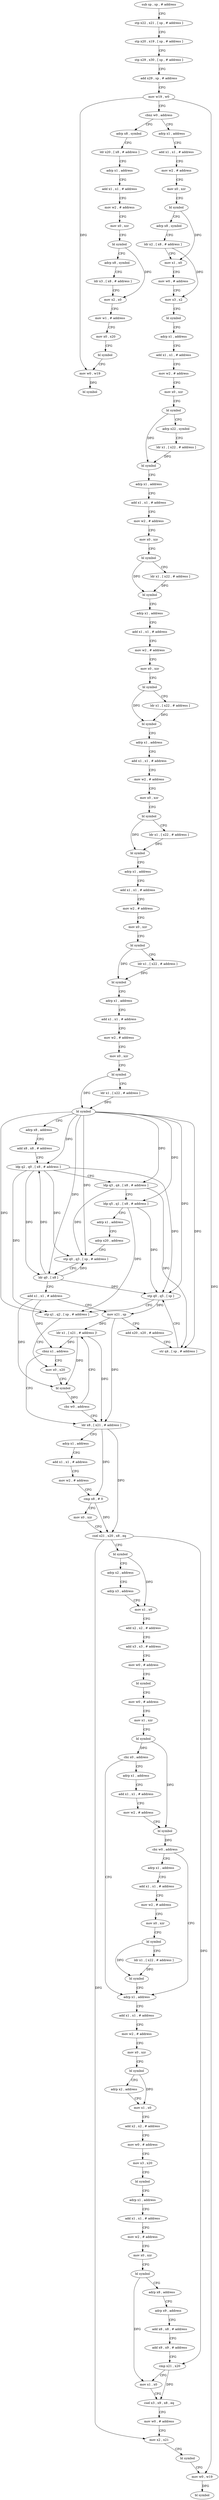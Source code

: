 digraph "func" {
"4201308" [label = "sub sp , sp , # address" ]
"4201312" [label = "stp x22 , x21 , [ sp , # address ]" ]
"4201316" [label = "stp x20 , x19 , [ sp , # address ]" ]
"4201320" [label = "stp x29 , x30 , [ sp , # address ]" ]
"4201324" [label = "add x29 , sp , # address" ]
"4201328" [label = "mov w19 , w0" ]
"4201332" [label = "cbnz w0 , address" ]
"4201868" [label = "adrp x8 , symbol" ]
"4201336" [label = "adrp x1 , address" ]
"4201872" [label = "ldr x20 , [ x8 , # address ]" ]
"4201876" [label = "adrp x1 , address" ]
"4201880" [label = "add x1 , x1 , # address" ]
"4201884" [label = "mov w2 , # address" ]
"4201888" [label = "mov x0 , xzr" ]
"4201892" [label = "bl symbol" ]
"4201896" [label = "adrp x8 , symbol" ]
"4201900" [label = "ldr x3 , [ x8 , # address ]" ]
"4201904" [label = "mov x2 , x0" ]
"4201908" [label = "mov w1 , # address" ]
"4201912" [label = "mov x0 , x20" ]
"4201916" [label = "bl symbol" ]
"4201920" [label = "mov w0 , w19" ]
"4201924" [label = "bl symbol" ]
"4201340" [label = "add x1 , x1 , # address" ]
"4201344" [label = "mov w2 , # address" ]
"4201348" [label = "mov x0 , xzr" ]
"4201352" [label = "bl symbol" ]
"4201356" [label = "adrp x8 , symbol" ]
"4201360" [label = "ldr x2 , [ x8 , # address ]" ]
"4201364" [label = "mov x1 , x0" ]
"4201368" [label = "mov w0 , # address" ]
"4201372" [label = "mov x3 , x2" ]
"4201376" [label = "bl symbol" ]
"4201380" [label = "adrp x1 , address" ]
"4201384" [label = "add x1 , x1 , # address" ]
"4201388" [label = "mov w2 , # address" ]
"4201392" [label = "mov x0 , xzr" ]
"4201396" [label = "bl symbol" ]
"4201400" [label = "adrp x22 , symbol" ]
"4201404" [label = "ldr x1 , [ x22 , # address ]" ]
"4201408" [label = "bl symbol" ]
"4201412" [label = "adrp x1 , address" ]
"4201416" [label = "add x1 , x1 , # address" ]
"4201420" [label = "mov w2 , # address" ]
"4201424" [label = "mov x0 , xzr" ]
"4201428" [label = "bl symbol" ]
"4201432" [label = "ldr x1 , [ x22 , # address ]" ]
"4201436" [label = "bl symbol" ]
"4201440" [label = "adrp x1 , address" ]
"4201444" [label = "add x1 , x1 , # address" ]
"4201448" [label = "mov w2 , # address" ]
"4201452" [label = "mov x0 , xzr" ]
"4201456" [label = "bl symbol" ]
"4201460" [label = "ldr x1 , [ x22 , # address ]" ]
"4201464" [label = "bl symbol" ]
"4201468" [label = "adrp x1 , address" ]
"4201472" [label = "add x1 , x1 , # address" ]
"4201476" [label = "mov w2 , # address" ]
"4201480" [label = "mov x0 , xzr" ]
"4201484" [label = "bl symbol" ]
"4201488" [label = "ldr x1 , [ x22 , # address ]" ]
"4201492" [label = "bl symbol" ]
"4201496" [label = "adrp x1 , address" ]
"4201500" [label = "add x1 , x1 , # address" ]
"4201504" [label = "mov w2 , # address" ]
"4201508" [label = "mov x0 , xzr" ]
"4201512" [label = "bl symbol" ]
"4201516" [label = "ldr x1 , [ x22 , # address ]" ]
"4201520" [label = "bl symbol" ]
"4201524" [label = "adrp x1 , address" ]
"4201528" [label = "add x1 , x1 , # address" ]
"4201532" [label = "mov w2 , # address" ]
"4201536" [label = "mov x0 , xzr" ]
"4201540" [label = "bl symbol" ]
"4201544" [label = "ldr x1 , [ x22 , # address ]" ]
"4201548" [label = "bl symbol" ]
"4201552" [label = "adrp x8 , address" ]
"4201556" [label = "add x8 , x8 , # address" ]
"4201560" [label = "ldp q2 , q0 , [ x8 , # address ]" ]
"4201564" [label = "ldp q3 , q4 , [ x8 , # address ]" ]
"4201568" [label = "ldp q5 , q1 , [ x8 , # address ]" ]
"4201572" [label = "adrp x1 , address" ]
"4201576" [label = "adrp x20 , address" ]
"4201580" [label = "stp q0 , q3 , [ sp , # address ]" ]
"4201584" [label = "ldr q0 , [ x8 ]" ]
"4201588" [label = "add x1 , x1 , # address" ]
"4201592" [label = "mov x21 , sp" ]
"4201596" [label = "add x20 , x20 , # address" ]
"4201600" [label = "str q4 , [ sp , # address ]" ]
"4201604" [label = "stp q0 , q5 , [ sp ]" ]
"4201608" [label = "stp q1 , q2 , [ sp , # address ]" ]
"4201612" [label = "mov x0 , x20" ]
"4201632" [label = "ldr x8 , [ x21 , # address ]" ]
"4201636" [label = "adrp x1 , address" ]
"4201640" [label = "add x1 , x1 , # address" ]
"4201644" [label = "mov w2 , # address" ]
"4201648" [label = "cmp x8 , # 0" ]
"4201652" [label = "mov x0 , xzr" ]
"4201656" [label = "csel x21 , x20 , x8 , eq" ]
"4201660" [label = "bl symbol" ]
"4201664" [label = "adrp x2 , address" ]
"4201668" [label = "adrp x3 , address" ]
"4201672" [label = "mov x1 , x0" ]
"4201676" [label = "add x2 , x2 , # address" ]
"4201680" [label = "add x3 , x3 , # address" ]
"4201684" [label = "mov w0 , # address" ]
"4201688" [label = "bl symbol" ]
"4201692" [label = "mov w0 , # address" ]
"4201696" [label = "mov x1 , xzr" ]
"4201700" [label = "bl symbol" ]
"4201704" [label = "cbz x0 , address" ]
"4201756" [label = "adrp x1 , address" ]
"4201708" [label = "adrp x1 , address" ]
"4201624" [label = "ldr x1 , [ x21 , # address ]!" ]
"4201628" [label = "cbnz x1 , address" ]
"4201760" [label = "add x1 , x1 , # address" ]
"4201764" [label = "mov w2 , # address" ]
"4201768" [label = "mov x0 , xzr" ]
"4201772" [label = "bl symbol" ]
"4201776" [label = "adrp x2 , address" ]
"4201780" [label = "mov x1 , x0" ]
"4201784" [label = "add x2 , x2 , # address" ]
"4201788" [label = "mov w0 , # address" ]
"4201792" [label = "mov x3 , x20" ]
"4201796" [label = "bl symbol" ]
"4201800" [label = "adrp x1 , address" ]
"4201804" [label = "add x1 , x1 , # address" ]
"4201808" [label = "mov w2 , # address" ]
"4201812" [label = "mov x0 , xzr" ]
"4201816" [label = "bl symbol" ]
"4201820" [label = "adrp x8 , address" ]
"4201824" [label = "adrp x9 , address" ]
"4201828" [label = "add x8 , x8 , # address" ]
"4201832" [label = "add x9 , x9 , # address" ]
"4201836" [label = "cmp x21 , x20" ]
"4201840" [label = "mov x1 , x0" ]
"4201844" [label = "csel x3 , x9 , x8 , eq" ]
"4201848" [label = "mov w0 , # address" ]
"4201852" [label = "mov x2 , x21" ]
"4201856" [label = "bl symbol" ]
"4201860" [label = "mov w0 , w19" ]
"4201864" [label = "bl symbol" ]
"4201712" [label = "add x1 , x1 , # address" ]
"4201716" [label = "mov w2 , # address" ]
"4201720" [label = "bl symbol" ]
"4201724" [label = "cbz w0 , address" ]
"4201728" [label = "adrp x1 , address" ]
"4201616" [label = "bl symbol" ]
"4201620" [label = "cbz w0 , address" ]
"4201732" [label = "add x1 , x1 , # address" ]
"4201736" [label = "mov w2 , # address" ]
"4201740" [label = "mov x0 , xzr" ]
"4201744" [label = "bl symbol" ]
"4201748" [label = "ldr x1 , [ x22 , # address ]" ]
"4201752" [label = "bl symbol" ]
"4201308" -> "4201312" [ label = "CFG" ]
"4201312" -> "4201316" [ label = "CFG" ]
"4201316" -> "4201320" [ label = "CFG" ]
"4201320" -> "4201324" [ label = "CFG" ]
"4201324" -> "4201328" [ label = "CFG" ]
"4201328" -> "4201332" [ label = "CFG" ]
"4201328" -> "4201920" [ label = "DFG" ]
"4201328" -> "4201860" [ label = "DFG" ]
"4201332" -> "4201868" [ label = "CFG" ]
"4201332" -> "4201336" [ label = "CFG" ]
"4201868" -> "4201872" [ label = "CFG" ]
"4201336" -> "4201340" [ label = "CFG" ]
"4201872" -> "4201876" [ label = "CFG" ]
"4201876" -> "4201880" [ label = "CFG" ]
"4201880" -> "4201884" [ label = "CFG" ]
"4201884" -> "4201888" [ label = "CFG" ]
"4201888" -> "4201892" [ label = "CFG" ]
"4201892" -> "4201896" [ label = "CFG" ]
"4201892" -> "4201904" [ label = "DFG" ]
"4201896" -> "4201900" [ label = "CFG" ]
"4201900" -> "4201904" [ label = "CFG" ]
"4201904" -> "4201908" [ label = "CFG" ]
"4201908" -> "4201912" [ label = "CFG" ]
"4201912" -> "4201916" [ label = "CFG" ]
"4201916" -> "4201920" [ label = "CFG" ]
"4201920" -> "4201924" [ label = "DFG" ]
"4201340" -> "4201344" [ label = "CFG" ]
"4201344" -> "4201348" [ label = "CFG" ]
"4201348" -> "4201352" [ label = "CFG" ]
"4201352" -> "4201356" [ label = "CFG" ]
"4201352" -> "4201364" [ label = "DFG" ]
"4201356" -> "4201360" [ label = "CFG" ]
"4201360" -> "4201364" [ label = "CFG" ]
"4201360" -> "4201372" [ label = "DFG" ]
"4201364" -> "4201368" [ label = "CFG" ]
"4201368" -> "4201372" [ label = "CFG" ]
"4201372" -> "4201376" [ label = "CFG" ]
"4201376" -> "4201380" [ label = "CFG" ]
"4201380" -> "4201384" [ label = "CFG" ]
"4201384" -> "4201388" [ label = "CFG" ]
"4201388" -> "4201392" [ label = "CFG" ]
"4201392" -> "4201396" [ label = "CFG" ]
"4201396" -> "4201400" [ label = "CFG" ]
"4201396" -> "4201408" [ label = "DFG" ]
"4201400" -> "4201404" [ label = "CFG" ]
"4201404" -> "4201408" [ label = "DFG" ]
"4201408" -> "4201412" [ label = "CFG" ]
"4201412" -> "4201416" [ label = "CFG" ]
"4201416" -> "4201420" [ label = "CFG" ]
"4201420" -> "4201424" [ label = "CFG" ]
"4201424" -> "4201428" [ label = "CFG" ]
"4201428" -> "4201432" [ label = "CFG" ]
"4201428" -> "4201436" [ label = "DFG" ]
"4201432" -> "4201436" [ label = "DFG" ]
"4201436" -> "4201440" [ label = "CFG" ]
"4201440" -> "4201444" [ label = "CFG" ]
"4201444" -> "4201448" [ label = "CFG" ]
"4201448" -> "4201452" [ label = "CFG" ]
"4201452" -> "4201456" [ label = "CFG" ]
"4201456" -> "4201460" [ label = "CFG" ]
"4201456" -> "4201464" [ label = "DFG" ]
"4201460" -> "4201464" [ label = "DFG" ]
"4201464" -> "4201468" [ label = "CFG" ]
"4201468" -> "4201472" [ label = "CFG" ]
"4201472" -> "4201476" [ label = "CFG" ]
"4201476" -> "4201480" [ label = "CFG" ]
"4201480" -> "4201484" [ label = "CFG" ]
"4201484" -> "4201488" [ label = "CFG" ]
"4201484" -> "4201492" [ label = "DFG" ]
"4201488" -> "4201492" [ label = "DFG" ]
"4201492" -> "4201496" [ label = "CFG" ]
"4201496" -> "4201500" [ label = "CFG" ]
"4201500" -> "4201504" [ label = "CFG" ]
"4201504" -> "4201508" [ label = "CFG" ]
"4201508" -> "4201512" [ label = "CFG" ]
"4201512" -> "4201516" [ label = "CFG" ]
"4201512" -> "4201520" [ label = "DFG" ]
"4201516" -> "4201520" [ label = "DFG" ]
"4201520" -> "4201524" [ label = "CFG" ]
"4201524" -> "4201528" [ label = "CFG" ]
"4201528" -> "4201532" [ label = "CFG" ]
"4201532" -> "4201536" [ label = "CFG" ]
"4201536" -> "4201540" [ label = "CFG" ]
"4201540" -> "4201544" [ label = "CFG" ]
"4201540" -> "4201548" [ label = "DFG" ]
"4201544" -> "4201548" [ label = "DFG" ]
"4201548" -> "4201552" [ label = "CFG" ]
"4201548" -> "4201560" [ label = "DFG" ]
"4201548" -> "4201580" [ label = "DFG" ]
"4201548" -> "4201584" [ label = "DFG" ]
"4201548" -> "4201604" [ label = "DFG" ]
"4201548" -> "4201568" [ label = "DFG" ]
"4201548" -> "4201608" [ label = "DFG" ]
"4201548" -> "4201564" [ label = "DFG" ]
"4201548" -> "4201600" [ label = "DFG" ]
"4201552" -> "4201556" [ label = "CFG" ]
"4201556" -> "4201560" [ label = "CFG" ]
"4201560" -> "4201564" [ label = "CFG" ]
"4201560" -> "4201580" [ label = "DFG" ]
"4201560" -> "4201584" [ label = "DFG" ]
"4201560" -> "4201604" [ label = "DFG" ]
"4201560" -> "4201608" [ label = "DFG" ]
"4201564" -> "4201568" [ label = "CFG" ]
"4201564" -> "4201580" [ label = "DFG" ]
"4201564" -> "4201600" [ label = "DFG" ]
"4201568" -> "4201572" [ label = "CFG" ]
"4201568" -> "4201604" [ label = "DFG" ]
"4201568" -> "4201608" [ label = "DFG" ]
"4201572" -> "4201576" [ label = "CFG" ]
"4201576" -> "4201580" [ label = "CFG" ]
"4201580" -> "4201584" [ label = "CFG" ]
"4201584" -> "4201588" [ label = "CFG" ]
"4201584" -> "4201560" [ label = "DFG" ]
"4201584" -> "4201580" [ label = "DFG" ]
"4201584" -> "4201604" [ label = "DFG" ]
"4201588" -> "4201592" [ label = "CFG" ]
"4201588" -> "4201616" [ label = "DFG" ]
"4201588" -> "4201628" [ label = "DFG" ]
"4201592" -> "4201596" [ label = "CFG" ]
"4201592" -> "4201632" [ label = "DFG" ]
"4201592" -> "4201624" [ label = "DFG" ]
"4201596" -> "4201600" [ label = "CFG" ]
"4201600" -> "4201604" [ label = "CFG" ]
"4201604" -> "4201608" [ label = "CFG" ]
"4201604" -> "4201592" [ label = "DFG" ]
"4201608" -> "4201612" [ label = "CFG" ]
"4201612" -> "4201616" [ label = "CFG" ]
"4201632" -> "4201636" [ label = "CFG" ]
"4201632" -> "4201648" [ label = "DFG" ]
"4201632" -> "4201656" [ label = "DFG" ]
"4201636" -> "4201640" [ label = "CFG" ]
"4201640" -> "4201644" [ label = "CFG" ]
"4201644" -> "4201648" [ label = "CFG" ]
"4201648" -> "4201652" [ label = "CFG" ]
"4201648" -> "4201656" [ label = "DFG" ]
"4201652" -> "4201656" [ label = "CFG" ]
"4201656" -> "4201660" [ label = "CFG" ]
"4201656" -> "4201836" [ label = "DFG" ]
"4201656" -> "4201852" [ label = "DFG" ]
"4201660" -> "4201664" [ label = "CFG" ]
"4201660" -> "4201672" [ label = "DFG" ]
"4201664" -> "4201668" [ label = "CFG" ]
"4201668" -> "4201672" [ label = "CFG" ]
"4201672" -> "4201676" [ label = "CFG" ]
"4201676" -> "4201680" [ label = "CFG" ]
"4201680" -> "4201684" [ label = "CFG" ]
"4201684" -> "4201688" [ label = "CFG" ]
"4201688" -> "4201692" [ label = "CFG" ]
"4201692" -> "4201696" [ label = "CFG" ]
"4201696" -> "4201700" [ label = "CFG" ]
"4201700" -> "4201704" [ label = "DFG" ]
"4201700" -> "4201720" [ label = "DFG" ]
"4201704" -> "4201756" [ label = "CFG" ]
"4201704" -> "4201708" [ label = "CFG" ]
"4201756" -> "4201760" [ label = "CFG" ]
"4201708" -> "4201712" [ label = "CFG" ]
"4201624" -> "4201628" [ label = "DFG" ]
"4201624" -> "4201616" [ label = "DFG" ]
"4201624" -> "4201632" [ label = "DFG" ]
"4201628" -> "4201612" [ label = "CFG" ]
"4201628" -> "4201632" [ label = "CFG" ]
"4201760" -> "4201764" [ label = "CFG" ]
"4201764" -> "4201768" [ label = "CFG" ]
"4201768" -> "4201772" [ label = "CFG" ]
"4201772" -> "4201776" [ label = "CFG" ]
"4201772" -> "4201780" [ label = "DFG" ]
"4201776" -> "4201780" [ label = "CFG" ]
"4201780" -> "4201784" [ label = "CFG" ]
"4201784" -> "4201788" [ label = "CFG" ]
"4201788" -> "4201792" [ label = "CFG" ]
"4201792" -> "4201796" [ label = "CFG" ]
"4201796" -> "4201800" [ label = "CFG" ]
"4201800" -> "4201804" [ label = "CFG" ]
"4201804" -> "4201808" [ label = "CFG" ]
"4201808" -> "4201812" [ label = "CFG" ]
"4201812" -> "4201816" [ label = "CFG" ]
"4201816" -> "4201820" [ label = "CFG" ]
"4201816" -> "4201840" [ label = "DFG" ]
"4201820" -> "4201824" [ label = "CFG" ]
"4201824" -> "4201828" [ label = "CFG" ]
"4201828" -> "4201832" [ label = "CFG" ]
"4201832" -> "4201836" [ label = "CFG" ]
"4201836" -> "4201840" [ label = "CFG" ]
"4201836" -> "4201844" [ label = "DFG" ]
"4201840" -> "4201844" [ label = "CFG" ]
"4201844" -> "4201848" [ label = "CFG" ]
"4201848" -> "4201852" [ label = "CFG" ]
"4201852" -> "4201856" [ label = "CFG" ]
"4201856" -> "4201860" [ label = "CFG" ]
"4201860" -> "4201864" [ label = "DFG" ]
"4201712" -> "4201716" [ label = "CFG" ]
"4201716" -> "4201720" [ label = "CFG" ]
"4201720" -> "4201724" [ label = "DFG" ]
"4201724" -> "4201756" [ label = "CFG" ]
"4201724" -> "4201728" [ label = "CFG" ]
"4201728" -> "4201732" [ label = "CFG" ]
"4201616" -> "4201620" [ label = "DFG" ]
"4201620" -> "4201632" [ label = "CFG" ]
"4201620" -> "4201624" [ label = "CFG" ]
"4201732" -> "4201736" [ label = "CFG" ]
"4201736" -> "4201740" [ label = "CFG" ]
"4201740" -> "4201744" [ label = "CFG" ]
"4201744" -> "4201748" [ label = "CFG" ]
"4201744" -> "4201752" [ label = "DFG" ]
"4201748" -> "4201752" [ label = "DFG" ]
"4201752" -> "4201756" [ label = "CFG" ]
}

